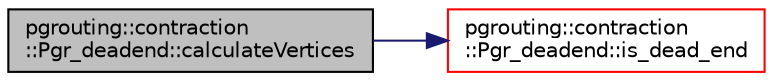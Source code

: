 digraph "pgrouting::contraction::Pgr_deadend::calculateVertices"
{
  edge [fontname="Helvetica",fontsize="10",labelfontname="Helvetica",labelfontsize="10"];
  node [fontname="Helvetica",fontsize="10",shape=record];
  rankdir="LR";
  Node1 [label="pgrouting::contraction\l::Pgr_deadend::calculateVertices",height=0.2,width=0.4,color="black", fillcolor="grey75", style="filled", fontcolor="black"];
  Node1 -> Node2 [color="midnightblue",fontsize="10",style="solid",fontname="Helvetica"];
  Node2 [label="pgrouting::contraction\l::Pgr_deadend::is_dead_end",height=0.2,width=0.4,color="red", fillcolor="white", style="filled",URL="$classpgrouting_1_1contraction_1_1Pgr__deadend.html#ad86d555801d7bcdc29209f75dae1d83f",tooltip="true when v is a dead end "];
}
